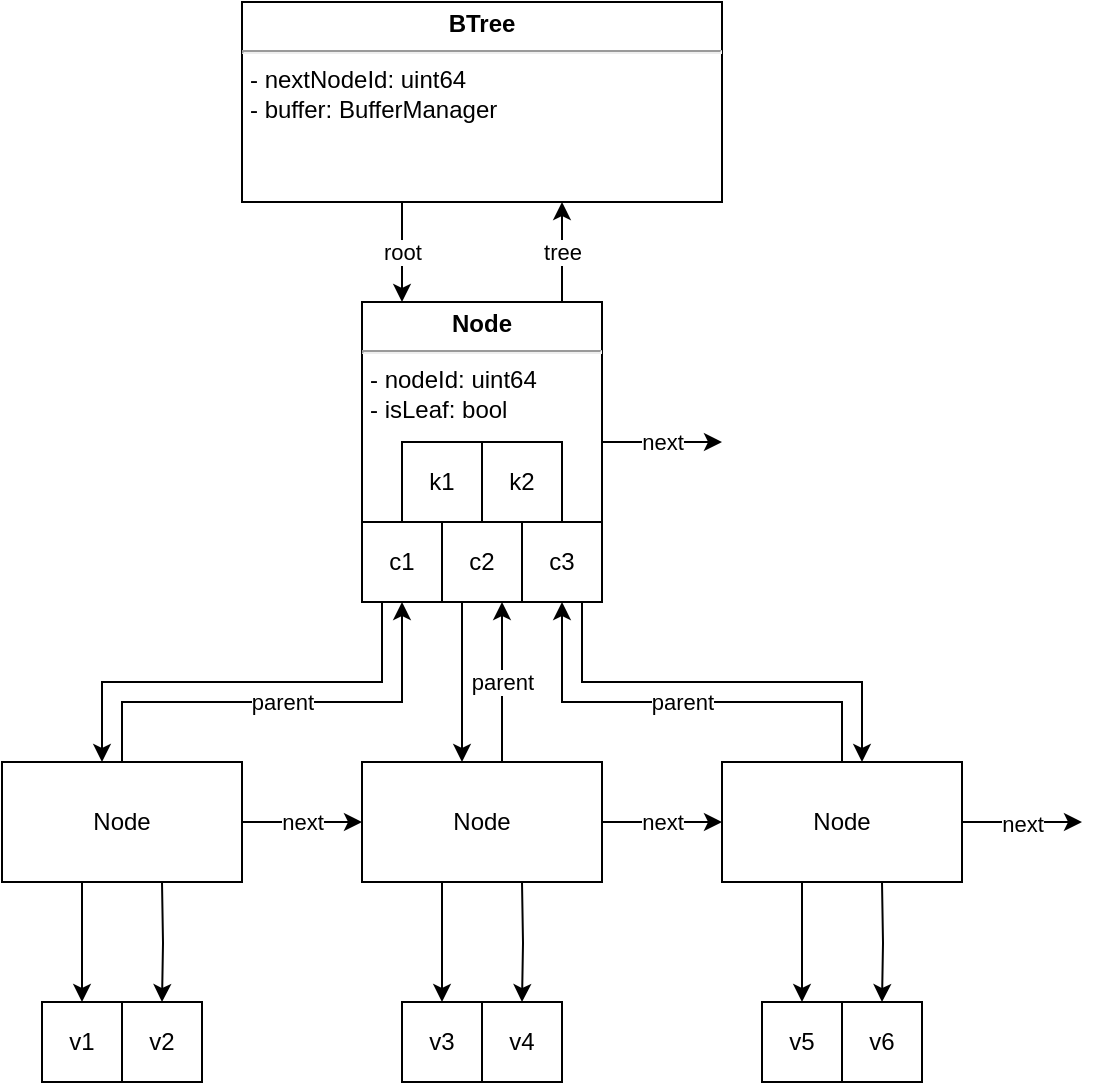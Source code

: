 <mxfile version="16.0.2" type="device"><diagram id="jjvz6MbBsQ-GbutVI8E0" name="Page-1"><mxGraphModel dx="1102" dy="1025" grid="1" gridSize="10" guides="1" tooltips="1" connect="1" arrows="1" fold="1" page="1" pageScale="1" pageWidth="850" pageHeight="1100" math="0" shadow="0"><root><mxCell id="0"/><mxCell id="1" parent="0"/><mxCell id="VWzUxdjVC8Fv33T8Qy0Y-4" value="root" style="edgeStyle=orthogonalEdgeStyle;rounded=0;orthogonalLoop=1;jettySize=auto;html=1;" edge="1" parent="1" source="7JBm_284T3LgNRBv3gr8-2" target="VWzUxdjVC8Fv33T8Qy0Y-2"><mxGeometry relative="1" as="geometry"><Array as="points"><mxPoint x="360" y="250"/><mxPoint x="360" y="250"/></Array></mxGeometry></mxCell><mxCell id="7JBm_284T3LgNRBv3gr8-2" value="&lt;p style=&quot;margin: 4px 0px 0px ; text-align: center ; font-size: 12px&quot;&gt;&lt;b style=&quot;font-size: 12px&quot;&gt;BTree&lt;/b&gt;&lt;/p&gt;&lt;hr style=&quot;font-size: 12px&quot;&gt;&lt;p style=&quot;margin: 0px 0px 0px 4px ; font-size: 12px&quot;&gt;&lt;/p&gt;&lt;p style=&quot;margin: 0px 0px 0px 4px ; font-size: 12px&quot;&gt;&lt;span&gt;- nextNodeId: uint64&lt;/span&gt;&lt;br&gt;&lt;/p&gt;&lt;p style=&quot;margin: 0px 0px 0px 4px ; font-size: 12px&quot;&gt;- buffer: BufferManager&lt;/p&gt;" style="verticalAlign=top;align=left;overflow=fill;fontSize=12;fontFamily=Helvetica;html=1;fillColor=none;" parent="1" vertex="1"><mxGeometry x="280" y="140" width="240" height="100" as="geometry"/></mxCell><mxCell id="VWzUxdjVC8Fv33T8Qy0Y-3" value="tree" style="edgeStyle=orthogonalEdgeStyle;rounded=0;orthogonalLoop=1;jettySize=auto;html=1;" edge="1" parent="1" source="VWzUxdjVC8Fv33T8Qy0Y-2" target="7JBm_284T3LgNRBv3gr8-2"><mxGeometry relative="1" as="geometry"><Array as="points"><mxPoint x="440" y="260"/><mxPoint x="440" y="260"/></Array></mxGeometry></mxCell><mxCell id="VWzUxdjVC8Fv33T8Qy0Y-29" value="next" style="edgeStyle=orthogonalEdgeStyle;rounded=0;orthogonalLoop=1;jettySize=auto;html=1;" edge="1" parent="1" source="VWzUxdjVC8Fv33T8Qy0Y-2"><mxGeometry relative="1" as="geometry"><mxPoint x="520" y="360" as="targetPoint"/><Array as="points"><mxPoint x="480" y="360"/><mxPoint x="480" y="360"/></Array></mxGeometry></mxCell><mxCell id="VWzUxdjVC8Fv33T8Qy0Y-2" value="&lt;p style=&quot;margin: 4px 0px 0px ; text-align: center ; font-size: 12px&quot;&gt;&lt;b style=&quot;font-size: 12px&quot;&gt;Node&lt;/b&gt;&lt;/p&gt;&lt;hr style=&quot;font-size: 12px&quot;&gt;&lt;p style=&quot;margin: 0px 0px 0px 4px ; font-size: 12px&quot;&gt;&lt;/p&gt;&lt;p style=&quot;margin: 0px 0px 0px 4px ; font-size: 12px&quot;&gt;- nodeId: uint64&lt;/p&gt;&lt;p style=&quot;margin: 0px 0px 0px 4px ; font-size: 12px&quot;&gt;- isLeaf: bool&lt;/p&gt;" style="verticalAlign=top;align=left;overflow=fill;fontSize=12;fontFamily=Helvetica;html=1;fillColor=none;" vertex="1" parent="1"><mxGeometry x="340" y="290" width="120" height="150" as="geometry"/></mxCell><mxCell id="VWzUxdjVC8Fv33T8Qy0Y-23" style="edgeStyle=orthogonalEdgeStyle;rounded=0;orthogonalLoop=1;jettySize=auto;html=1;" edge="1" parent="1" source="VWzUxdjVC8Fv33T8Qy0Y-6" target="VWzUxdjVC8Fv33T8Qy0Y-18"><mxGeometry relative="1" as="geometry"><Array as="points"><mxPoint x="350" y="480"/><mxPoint x="210" y="480"/></Array></mxGeometry></mxCell><mxCell id="VWzUxdjVC8Fv33T8Qy0Y-6" value="c1" style="whiteSpace=wrap;html=1;aspect=fixed;fillColor=none;" vertex="1" parent="1"><mxGeometry x="340" y="400" width="40" height="40" as="geometry"/></mxCell><mxCell id="VWzUxdjVC8Fv33T8Qy0Y-24" style="edgeStyle=orthogonalEdgeStyle;rounded=0;orthogonalLoop=1;jettySize=auto;html=1;" edge="1" parent="1" source="VWzUxdjVC8Fv33T8Qy0Y-7" target="VWzUxdjVC8Fv33T8Qy0Y-20"><mxGeometry relative="1" as="geometry"><Array as="points"><mxPoint x="390" y="480"/><mxPoint x="390" y="480"/></Array></mxGeometry></mxCell><mxCell id="VWzUxdjVC8Fv33T8Qy0Y-7" value="c2" style="whiteSpace=wrap;html=1;aspect=fixed;fillColor=none;" vertex="1" parent="1"><mxGeometry x="380" y="400" width="40" height="40" as="geometry"/></mxCell><mxCell id="VWzUxdjVC8Fv33T8Qy0Y-25" style="edgeStyle=orthogonalEdgeStyle;rounded=0;orthogonalLoop=1;jettySize=auto;html=1;" edge="1" parent="1" source="VWzUxdjVC8Fv33T8Qy0Y-8" target="VWzUxdjVC8Fv33T8Qy0Y-21"><mxGeometry relative="1" as="geometry"><Array as="points"><mxPoint x="450" y="480"/><mxPoint x="590" y="480"/></Array></mxGeometry></mxCell><mxCell id="VWzUxdjVC8Fv33T8Qy0Y-8" value="c3" style="whiteSpace=wrap;html=1;aspect=fixed;fillColor=none;" vertex="1" parent="1"><mxGeometry x="420" y="400" width="40" height="40" as="geometry"/></mxCell><mxCell id="VWzUxdjVC8Fv33T8Qy0Y-12" value="k1" style="whiteSpace=wrap;html=1;aspect=fixed;fillColor=none;" vertex="1" parent="1"><mxGeometry x="360" y="360" width="40" height="40" as="geometry"/></mxCell><mxCell id="VWzUxdjVC8Fv33T8Qy0Y-13" value="k2" style="whiteSpace=wrap;html=1;aspect=fixed;fillColor=none;" vertex="1" parent="1"><mxGeometry x="400" y="360" width="40" height="40" as="geometry"/></mxCell><mxCell id="VWzUxdjVC8Fv33T8Qy0Y-27" value="next" style="edgeStyle=orthogonalEdgeStyle;rounded=0;orthogonalLoop=1;jettySize=auto;html=1;" edge="1" parent="1" source="VWzUxdjVC8Fv33T8Qy0Y-18" target="VWzUxdjVC8Fv33T8Qy0Y-20"><mxGeometry relative="1" as="geometry"/></mxCell><mxCell id="VWzUxdjVC8Fv33T8Qy0Y-32" value="parent" style="edgeStyle=orthogonalEdgeStyle;rounded=0;orthogonalLoop=1;jettySize=auto;html=1;startArrow=none;startFill=0;" edge="1" parent="1" source="VWzUxdjVC8Fv33T8Qy0Y-18" target="VWzUxdjVC8Fv33T8Qy0Y-6"><mxGeometry relative="1" as="geometry"><Array as="points"><mxPoint x="220" y="490"/><mxPoint x="360" y="490"/></Array></mxGeometry></mxCell><mxCell id="VWzUxdjVC8Fv33T8Qy0Y-48" style="edgeStyle=orthogonalEdgeStyle;rounded=0;orthogonalLoop=1;jettySize=auto;html=1;startArrow=none;startFill=0;" edge="1" parent="1" target="VWzUxdjVC8Fv33T8Qy0Y-33"><mxGeometry relative="1" as="geometry"><mxPoint x="200" y="580" as="sourcePoint"/><Array as="points"><mxPoint x="200" y="600"/><mxPoint x="200" y="600"/></Array></mxGeometry></mxCell><mxCell id="VWzUxdjVC8Fv33T8Qy0Y-49" style="edgeStyle=orthogonalEdgeStyle;rounded=0;orthogonalLoop=1;jettySize=auto;html=1;startArrow=none;startFill=0;" edge="1" parent="1" target="VWzUxdjVC8Fv33T8Qy0Y-34"><mxGeometry relative="1" as="geometry"><mxPoint x="240" y="580" as="sourcePoint"/></mxGeometry></mxCell><mxCell id="VWzUxdjVC8Fv33T8Qy0Y-18" value="Node" style="rounded=0;whiteSpace=wrap;html=1;fillColor=none;" vertex="1" parent="1"><mxGeometry x="160" y="520" width="120" height="60" as="geometry"/></mxCell><mxCell id="VWzUxdjVC8Fv33T8Qy0Y-26" value="next" style="edgeStyle=orthogonalEdgeStyle;rounded=0;orthogonalLoop=1;jettySize=auto;html=1;" edge="1" parent="1" source="VWzUxdjVC8Fv33T8Qy0Y-20" target="VWzUxdjVC8Fv33T8Qy0Y-21"><mxGeometry relative="1" as="geometry"/></mxCell><mxCell id="VWzUxdjVC8Fv33T8Qy0Y-30" value="parent" style="edgeStyle=orthogonalEdgeStyle;rounded=0;orthogonalLoop=1;jettySize=auto;html=1;startArrow=none;startFill=0;" edge="1" parent="1" source="VWzUxdjVC8Fv33T8Qy0Y-20" target="VWzUxdjVC8Fv33T8Qy0Y-7"><mxGeometry relative="1" as="geometry"><Array as="points"><mxPoint x="410" y="480"/><mxPoint x="410" y="480"/></Array></mxGeometry></mxCell><mxCell id="VWzUxdjVC8Fv33T8Qy0Y-20" value="Node" style="rounded=0;whiteSpace=wrap;html=1;fillColor=none;" vertex="1" parent="1"><mxGeometry x="340" y="520" width="120" height="60" as="geometry"/></mxCell><mxCell id="VWzUxdjVC8Fv33T8Qy0Y-28" value="next" style="edgeStyle=orthogonalEdgeStyle;rounded=0;orthogonalLoop=1;jettySize=auto;html=1;" edge="1" parent="1" source="VWzUxdjVC8Fv33T8Qy0Y-21"><mxGeometry relative="1" as="geometry"><mxPoint x="700" y="550" as="targetPoint"/></mxGeometry></mxCell><mxCell id="VWzUxdjVC8Fv33T8Qy0Y-31" value="parent" style="edgeStyle=orthogonalEdgeStyle;rounded=0;orthogonalLoop=1;jettySize=auto;html=1;startArrow=none;startFill=0;" edge="1" parent="1" source="VWzUxdjVC8Fv33T8Qy0Y-21" target="VWzUxdjVC8Fv33T8Qy0Y-8"><mxGeometry relative="1" as="geometry"><Array as="points"><mxPoint x="580" y="490"/><mxPoint x="440" y="490"/></Array></mxGeometry></mxCell><mxCell id="VWzUxdjVC8Fv33T8Qy0Y-21" value="Node" style="rounded=0;whiteSpace=wrap;html=1;fillColor=none;" vertex="1" parent="1"><mxGeometry x="520" y="520" width="120" height="60" as="geometry"/></mxCell><mxCell id="VWzUxdjVC8Fv33T8Qy0Y-33" value="v1" style="whiteSpace=wrap;html=1;aspect=fixed;fillColor=none;" vertex="1" parent="1"><mxGeometry x="180" y="640" width="40" height="40" as="geometry"/></mxCell><mxCell id="VWzUxdjVC8Fv33T8Qy0Y-34" value="v2" style="whiteSpace=wrap;html=1;aspect=fixed;fillColor=none;" vertex="1" parent="1"><mxGeometry x="220" y="640" width="40" height="40" as="geometry"/></mxCell><mxCell id="VWzUxdjVC8Fv33T8Qy0Y-51" style="edgeStyle=orthogonalEdgeStyle;rounded=0;orthogonalLoop=1;jettySize=auto;html=1;startArrow=none;startFill=0;" edge="1" parent="1" target="VWzUxdjVC8Fv33T8Qy0Y-53"><mxGeometry relative="1" as="geometry"><mxPoint x="380" y="580" as="sourcePoint"/><Array as="points"><mxPoint x="380" y="600"/><mxPoint x="380" y="600"/></Array></mxGeometry></mxCell><mxCell id="VWzUxdjVC8Fv33T8Qy0Y-52" style="edgeStyle=orthogonalEdgeStyle;rounded=0;orthogonalLoop=1;jettySize=auto;html=1;startArrow=none;startFill=0;" edge="1" parent="1" target="VWzUxdjVC8Fv33T8Qy0Y-54"><mxGeometry relative="1" as="geometry"><mxPoint x="420" y="580" as="sourcePoint"/></mxGeometry></mxCell><mxCell id="VWzUxdjVC8Fv33T8Qy0Y-53" value="v3" style="whiteSpace=wrap;html=1;aspect=fixed;fillColor=none;" vertex="1" parent="1"><mxGeometry x="360" y="640" width="40" height="40" as="geometry"/></mxCell><mxCell id="VWzUxdjVC8Fv33T8Qy0Y-54" value="v4" style="whiteSpace=wrap;html=1;aspect=fixed;fillColor=none;" vertex="1" parent="1"><mxGeometry x="400" y="640" width="40" height="40" as="geometry"/></mxCell><mxCell id="VWzUxdjVC8Fv33T8Qy0Y-55" style="edgeStyle=orthogonalEdgeStyle;rounded=0;orthogonalLoop=1;jettySize=auto;html=1;startArrow=none;startFill=0;" edge="1" parent="1" target="VWzUxdjVC8Fv33T8Qy0Y-57"><mxGeometry relative="1" as="geometry"><mxPoint x="560" y="580" as="sourcePoint"/><Array as="points"><mxPoint x="560" y="600"/><mxPoint x="560" y="600"/></Array></mxGeometry></mxCell><mxCell id="VWzUxdjVC8Fv33T8Qy0Y-56" style="edgeStyle=orthogonalEdgeStyle;rounded=0;orthogonalLoop=1;jettySize=auto;html=1;startArrow=none;startFill=0;" edge="1" parent="1" target="VWzUxdjVC8Fv33T8Qy0Y-58"><mxGeometry relative="1" as="geometry"><mxPoint x="600" y="580" as="sourcePoint"/></mxGeometry></mxCell><mxCell id="VWzUxdjVC8Fv33T8Qy0Y-57" value="v5" style="whiteSpace=wrap;html=1;aspect=fixed;fillColor=none;" vertex="1" parent="1"><mxGeometry x="540" y="640" width="40" height="40" as="geometry"/></mxCell><mxCell id="VWzUxdjVC8Fv33T8Qy0Y-58" value="v6" style="whiteSpace=wrap;html=1;aspect=fixed;fillColor=none;" vertex="1" parent="1"><mxGeometry x="580" y="640" width="40" height="40" as="geometry"/></mxCell></root></mxGraphModel></diagram></mxfile>